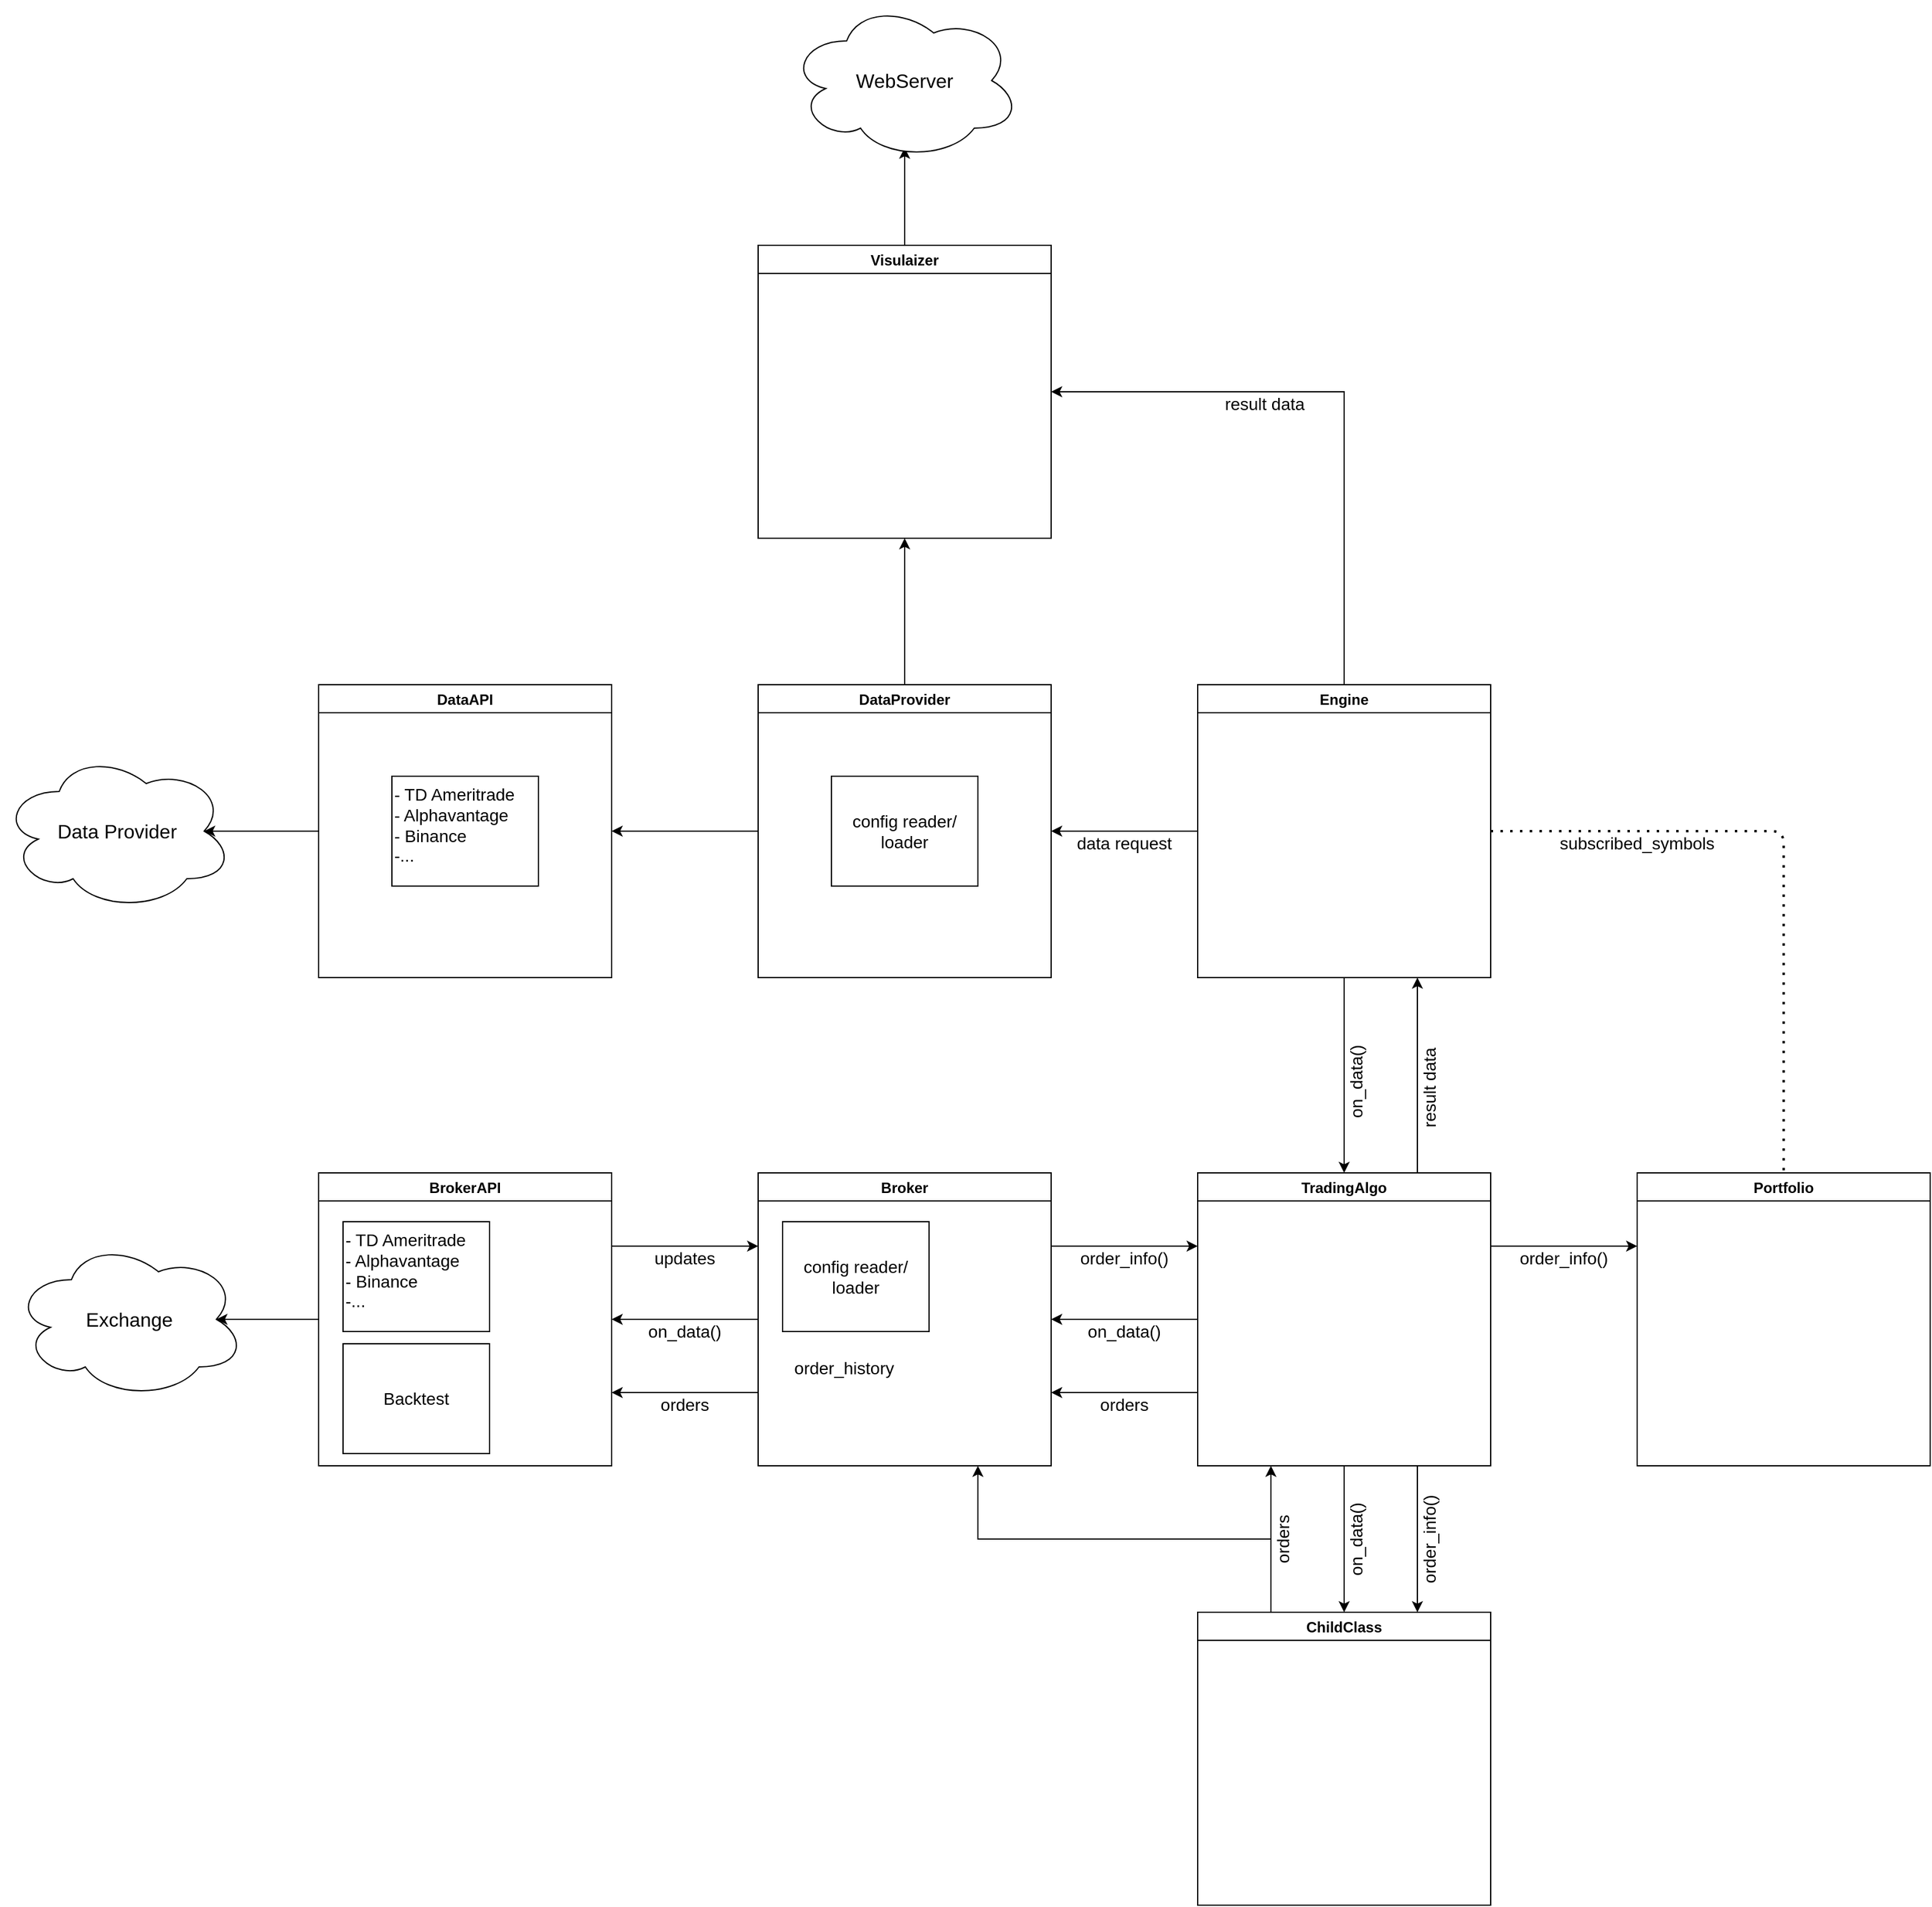 <mxfile version="13.7.9" type="embed"><diagram id="prtHgNgQTEPvFCAcTncT" name="Page-1"><mxGraphModel dx="1713" dy="2002" grid="1" gridSize="10" guides="1" tooltips="1" connect="1" arrows="1" fold="1" page="0" pageScale="1" pageWidth="827" pageHeight="1169" math="0" shadow="0"><root><mxCell id="0"/><mxCell id="1" parent="0"/><mxCell id="L98sujV47VFuHQipVB1r-14" style="edgeStyle=orthogonalEdgeStyle;rounded=0;orthogonalLoop=1;jettySize=auto;html=1;entryX=0.5;entryY=0;entryDx=0;entryDy=0;" parent="1" source="L98sujV47VFuHQipVB1r-3" target="L98sujV47VFuHQipVB1r-13" edge="1"><mxGeometry relative="1" as="geometry"/></mxCell><mxCell id="L98sujV47VFuHQipVB1r-20" style="edgeStyle=orthogonalEdgeStyle;rounded=0;orthogonalLoop=1;jettySize=auto;html=1;exitX=0;exitY=0.5;exitDx=0;exitDy=0;entryX=1;entryY=0.5;entryDx=0;entryDy=0;" parent="1" source="L98sujV47VFuHQipVB1r-3" target="L98sujV47VFuHQipVB1r-16" edge="1"><mxGeometry relative="1" as="geometry"/></mxCell><mxCell id="L98sujV47VFuHQipVB1r-23" style="edgeStyle=orthogonalEdgeStyle;rounded=0;orthogonalLoop=1;jettySize=auto;html=1;exitX=0;exitY=0.75;exitDx=0;exitDy=0;entryX=1;entryY=0.75;entryDx=0;entryDy=0;" parent="1" source="L98sujV47VFuHQipVB1r-3" target="L98sujV47VFuHQipVB1r-16" edge="1"><mxGeometry relative="1" as="geometry"/></mxCell><mxCell id="L98sujV47VFuHQipVB1r-30" style="edgeStyle=orthogonalEdgeStyle;rounded=0;orthogonalLoop=1;jettySize=auto;html=1;exitX=1;exitY=0.25;exitDx=0;exitDy=0;entryX=0;entryY=0.25;entryDx=0;entryDy=0;" parent="1" source="L98sujV47VFuHQipVB1r-3" target="L98sujV47VFuHQipVB1r-27" edge="1"><mxGeometry relative="1" as="geometry"/></mxCell><mxCell id="L98sujV47VFuHQipVB1r-75" style="edgeStyle=orthogonalEdgeStyle;rounded=0;orthogonalLoop=1;jettySize=auto;html=1;exitX=0.75;exitY=1;exitDx=0;exitDy=0;entryX=0.75;entryY=0;entryDx=0;entryDy=0;" parent="1" source="L98sujV47VFuHQipVB1r-3" target="L98sujV47VFuHQipVB1r-13" edge="1"><mxGeometry relative="1" as="geometry"/></mxCell><mxCell id="L98sujV47VFuHQipVB1r-98" style="edgeStyle=orthogonalEdgeStyle;rounded=0;orthogonalLoop=1;jettySize=auto;html=1;exitX=0.75;exitY=0;exitDx=0;exitDy=0;entryX=0.75;entryY=1;entryDx=0;entryDy=0;" parent="1" source="L98sujV47VFuHQipVB1r-3" target="L98sujV47VFuHQipVB1r-10" edge="1"><mxGeometry relative="1" as="geometry"/></mxCell><mxCell id="L98sujV47VFuHQipVB1r-3" value="TradingAlgo" style="swimlane;rounded=0;shadow=0;sketch=0;glass=0;swimlaneLine=1;" parent="1" vertex="1"><mxGeometry x="1080" y="400" width="240" height="240" as="geometry"><mxRectangle x="1080" y="400" width="100" height="23" as="alternateBounds"/></mxGeometry></mxCell><mxCell id="L98sujV47VFuHQipVB1r-11" style="edgeStyle=orthogonalEdgeStyle;rounded=0;orthogonalLoop=1;jettySize=auto;html=1;" parent="1" source="L98sujV47VFuHQipVB1r-10" target="L98sujV47VFuHQipVB1r-3" edge="1"><mxGeometry relative="1" as="geometry"/></mxCell><mxCell id="L98sujV47VFuHQipVB1r-81" style="edgeStyle=orthogonalEdgeStyle;rounded=0;orthogonalLoop=1;jettySize=auto;html=1;entryX=1;entryY=0.5;entryDx=0;entryDy=0;" parent="1" source="L98sujV47VFuHQipVB1r-10" target="L98sujV47VFuHQipVB1r-80" edge="1"><mxGeometry relative="1" as="geometry"/></mxCell><mxCell id="LUssbgTBf7OsaTmx9kJw-4" style="edgeStyle=orthogonalEdgeStyle;rounded=0;orthogonalLoop=1;jettySize=auto;html=1;exitX=0.5;exitY=0;exitDx=0;exitDy=0;entryX=1;entryY=0.5;entryDx=0;entryDy=0;" parent="1" source="L98sujV47VFuHQipVB1r-10" target="LUssbgTBf7OsaTmx9kJw-1" edge="1"><mxGeometry relative="1" as="geometry"/></mxCell><mxCell id="L98sujV47VFuHQipVB1r-10" value="Engine" style="swimlane;rounded=0;shadow=0;sketch=0;glass=0;swimlaneLine=1;" parent="1" vertex="1"><mxGeometry x="1080" width="240" height="240" as="geometry"><mxRectangle x="1080" y="400" width="100" height="23" as="alternateBounds"/></mxGeometry></mxCell><mxCell id="L98sujV47VFuHQipVB1r-22" style="edgeStyle=orthogonalEdgeStyle;rounded=0;orthogonalLoop=1;jettySize=auto;html=1;exitX=0.25;exitY=0;exitDx=0;exitDy=0;entryX=0.25;entryY=1;entryDx=0;entryDy=0;" parent="1" source="L98sujV47VFuHQipVB1r-13" target="L98sujV47VFuHQipVB1r-3" edge="1"><mxGeometry relative="1" as="geometry"/></mxCell><mxCell id="L98sujV47VFuHQipVB1r-13" value="ChildClass" style="swimlane;rounded=0;shadow=0;sketch=0;glass=0;swimlaneLine=1;" parent="1" vertex="1"><mxGeometry x="1080" y="760" width="240" height="240" as="geometry"><mxRectangle x="1080" y="400" width="100" height="23" as="alternateBounds"/></mxGeometry></mxCell><mxCell id="L98sujV47VFuHQipVB1r-29" style="edgeStyle=orthogonalEdgeStyle;rounded=0;orthogonalLoop=1;jettySize=auto;html=1;exitX=1;exitY=0.25;exitDx=0;exitDy=0;entryX=0;entryY=0.25;entryDx=0;entryDy=0;" parent="1" source="L98sujV47VFuHQipVB1r-16" target="L98sujV47VFuHQipVB1r-3" edge="1"><mxGeometry relative="1" as="geometry"/></mxCell><mxCell id="L98sujV47VFuHQipVB1r-40" style="edgeStyle=orthogonalEdgeStyle;rounded=0;orthogonalLoop=1;jettySize=auto;html=1;exitX=0;exitY=0.75;exitDx=0;exitDy=0;entryX=1;entryY=0.75;entryDx=0;entryDy=0;" parent="1" source="L98sujV47VFuHQipVB1r-16" target="L98sujV47VFuHQipVB1r-35" edge="1"><mxGeometry relative="1" as="geometry"/></mxCell><mxCell id="L98sujV47VFuHQipVB1r-86" style="edgeStyle=orthogonalEdgeStyle;rounded=0;orthogonalLoop=1;jettySize=auto;html=1;exitX=0;exitY=0.5;exitDx=0;exitDy=0;entryX=1;entryY=0.5;entryDx=0;entryDy=0;" parent="1" source="L98sujV47VFuHQipVB1r-16" target="L98sujV47VFuHQipVB1r-35" edge="1"><mxGeometry relative="1" as="geometry"/></mxCell><mxCell id="L98sujV47VFuHQipVB1r-16" value="Broker" style="swimlane;rounded=0;shadow=0;sketch=0;glass=0;swimlaneLine=1;" parent="1" vertex="1"><mxGeometry x="720" y="400" width="240" height="240" as="geometry"><mxRectangle x="1080" y="400" width="100" height="23" as="alternateBounds"/></mxGeometry></mxCell><mxCell id="L98sujV47VFuHQipVB1r-85" value="&lt;font style=&quot;font-size: 14px&quot;&gt;config reader/&lt;br&gt;loader&lt;/font&gt;" style="rounded=0;whiteSpace=wrap;html=1;shadow=0;glass=0;comic=0;sketch=0;fillColor=none;align=center;verticalAlign=middle;" parent="L98sujV47VFuHQipVB1r-16" vertex="1"><mxGeometry x="20" y="40" width="120" height="90" as="geometry"/></mxCell><mxCell id="L98sujV47VFuHQipVB1r-94" value="&lt;span style=&quot;font-size: 14px&quot;&gt;order_history&lt;/span&gt;" style="text;html=1;align=center;verticalAlign=middle;resizable=0;points=[];autosize=1;" parent="L98sujV47VFuHQipVB1r-16" vertex="1"><mxGeometry x="20" y="150" width="100" height="20" as="geometry"/></mxCell><mxCell id="L98sujV47VFuHQipVB1r-19" value="&lt;span style=&quot;font-size: 14px&quot;&gt;on_data()&lt;/span&gt;" style="text;html=1;strokeColor=none;fillColor=none;align=center;verticalAlign=middle;whiteSpace=wrap;rounded=0;shadow=0;glass=0;sketch=0;rotation=-90;" parent="1" vertex="1"><mxGeometry x="1190" y="690" width="40" height="20" as="geometry"/></mxCell><mxCell id="L98sujV47VFuHQipVB1r-21" value="&lt;span style=&quot;font-size: 14px&quot;&gt;on_data()&lt;/span&gt;" style="text;html=1;strokeColor=none;fillColor=none;align=center;verticalAlign=middle;whiteSpace=wrap;rounded=0;shadow=0;glass=0;sketch=0;" parent="1" vertex="1"><mxGeometry x="1000" y="520" width="40" height="20" as="geometry"/></mxCell><mxCell id="L98sujV47VFuHQipVB1r-101" style="edgeStyle=orthogonalEdgeStyle;rounded=0;orthogonalLoop=1;jettySize=auto;html=1;entryX=0.75;entryY=1;entryDx=0;entryDy=0;" parent="1" source="L98sujV47VFuHQipVB1r-24" target="L98sujV47VFuHQipVB1r-16" edge="1"><mxGeometry relative="1" as="geometry"/></mxCell><mxCell id="L98sujV47VFuHQipVB1r-24" value="&lt;span style=&quot;font-size: 14px&quot;&gt;orders&lt;/span&gt;" style="text;html=1;strokeColor=none;fillColor=none;align=center;verticalAlign=middle;whiteSpace=wrap;rounded=0;shadow=0;glass=0;sketch=0;rotation=-90;" parent="1" vertex="1"><mxGeometry x="1130" y="690" width="40" height="20" as="geometry"/></mxCell><mxCell id="L98sujV47VFuHQipVB1r-25" value="&lt;span style=&quot;font-size: 14px&quot;&gt;orders&lt;/span&gt;" style="text;html=1;strokeColor=none;fillColor=none;align=center;verticalAlign=middle;whiteSpace=wrap;rounded=0;shadow=0;glass=0;sketch=0;" parent="1" vertex="1"><mxGeometry x="1000" y="580" width="40" height="20" as="geometry"/></mxCell><mxCell id="L98sujV47VFuHQipVB1r-27" value="Portfolio" style="swimlane;rounded=0;shadow=0;sketch=0;glass=0;swimlaneLine=1;" parent="1" vertex="1"><mxGeometry x="1440" y="400" width="240" height="240" as="geometry"><mxRectangle x="1080" y="400" width="100" height="23" as="alternateBounds"/></mxGeometry></mxCell><mxCell id="L98sujV47VFuHQipVB1r-31" value="&lt;span style=&quot;font-size: 14px&quot;&gt;order_info()&lt;/span&gt;" style="text;html=1;strokeColor=none;fillColor=none;align=center;verticalAlign=middle;whiteSpace=wrap;rounded=0;shadow=0;glass=0;sketch=0;" parent="1" vertex="1"><mxGeometry x="980" y="460" width="80" height="20" as="geometry"/></mxCell><mxCell id="L98sujV47VFuHQipVB1r-38" style="edgeStyle=orthogonalEdgeStyle;rounded=0;orthogonalLoop=1;jettySize=auto;html=1;exitX=1;exitY=0.25;exitDx=0;exitDy=0;entryX=0;entryY=0.25;entryDx=0;entryDy=0;" parent="1" source="L98sujV47VFuHQipVB1r-35" target="L98sujV47VFuHQipVB1r-16" edge="1"><mxGeometry relative="1" as="geometry"/></mxCell><mxCell id="L98sujV47VFuHQipVB1r-43" style="edgeStyle=orthogonalEdgeStyle;rounded=0;orthogonalLoop=1;jettySize=auto;html=1;exitX=0;exitY=0.5;exitDx=0;exitDy=0;entryX=0.875;entryY=0.5;entryDx=0;entryDy=0;entryPerimeter=0;" parent="1" source="L98sujV47VFuHQipVB1r-35" target="L98sujV47VFuHQipVB1r-42" edge="1"><mxGeometry relative="1" as="geometry"/></mxCell><mxCell id="L98sujV47VFuHQipVB1r-35" value="BrokerAPI" style="swimlane;rounded=0;shadow=0;sketch=0;glass=0;swimlaneLine=1;" parent="1" vertex="1"><mxGeometry x="360" y="400" width="240" height="240" as="geometry"><mxRectangle x="360" y="400" width="100" height="23" as="alternateBounds"/></mxGeometry></mxCell><mxCell id="L98sujV47VFuHQipVB1r-61" value="&lt;font style=&quot;font-size: 14px&quot;&gt;- TD Ameritrade&lt;br&gt;- Alphavantage&lt;br&gt;- Binance&lt;br&gt;-...&lt;/font&gt;" style="rounded=0;whiteSpace=wrap;html=1;shadow=0;glass=0;comic=0;sketch=0;fillColor=none;align=left;verticalAlign=top;" parent="L98sujV47VFuHQipVB1r-35" vertex="1"><mxGeometry x="20" y="40" width="120" height="90" as="geometry"/></mxCell><mxCell id="L98sujV47VFuHQipVB1r-84" value="&lt;span style=&quot;font-size: 14px&quot;&gt;Backtest&lt;/span&gt;" style="rounded=0;whiteSpace=wrap;html=1;shadow=0;glass=0;comic=0;sketch=0;fillColor=none;align=center;verticalAlign=middle;" parent="L98sujV47VFuHQipVB1r-35" vertex="1"><mxGeometry x="20" y="140" width="120" height="90" as="geometry"/></mxCell><mxCell id="L98sujV47VFuHQipVB1r-39" value="&lt;span style=&quot;font-size: 14px&quot;&gt;updates&lt;/span&gt;" style="text;html=1;strokeColor=none;fillColor=none;align=center;verticalAlign=middle;whiteSpace=wrap;rounded=0;shadow=0;glass=0;sketch=0;" parent="1" vertex="1"><mxGeometry x="640" y="460" width="40" height="20" as="geometry"/></mxCell><mxCell id="L98sujV47VFuHQipVB1r-41" value="&lt;span style=&quot;font-size: 14px&quot;&gt;orders&lt;/span&gt;" style="text;html=1;strokeColor=none;fillColor=none;align=center;verticalAlign=middle;whiteSpace=wrap;rounded=0;shadow=0;glass=0;sketch=0;" parent="1" vertex="1"><mxGeometry x="640" y="580" width="40" height="20" as="geometry"/></mxCell><mxCell id="L98sujV47VFuHQipVB1r-42" value="Exchange" style="ellipse;shape=cloud;whiteSpace=wrap;html=1;rounded=0;shadow=0;glass=0;sketch=0;fontSize=16;" parent="1" vertex="1"><mxGeometry x="110" y="455" width="190" height="130" as="geometry"/></mxCell><mxCell id="L98sujV47VFuHQipVB1r-73" value="" style="endArrow=none;dashed=1;html=1;dashPattern=1 3;strokeWidth=2;entryX=0.5;entryY=0;entryDx=0;entryDy=0;exitX=1;exitY=0.5;exitDx=0;exitDy=0;" parent="1" source="L98sujV47VFuHQipVB1r-10" target="L98sujV47VFuHQipVB1r-27" edge="1"><mxGeometry width="50" height="50" relative="1" as="geometry"><mxPoint x="1250" y="270" as="sourcePoint"/><mxPoint x="1400" y="290" as="targetPoint"/><Array as="points"><mxPoint x="1560" y="120"/></Array></mxGeometry></mxCell><mxCell id="L98sujV47VFuHQipVB1r-74" value="&lt;font style=&quot;font-size: 14px&quot;&gt;subscribed_symbols&lt;/font&gt;" style="text;html=1;strokeColor=none;fillColor=none;align=center;verticalAlign=middle;whiteSpace=wrap;rounded=0;shadow=0;glass=0;comic=0;sketch=0;" parent="1" vertex="1"><mxGeometry x="1360" y="120" width="160" height="20" as="geometry"/></mxCell><mxCell id="L98sujV47VFuHQipVB1r-76" value="&lt;span style=&quot;font-size: 14px&quot;&gt;order_info()&lt;/span&gt;" style="text;html=1;strokeColor=none;fillColor=none;align=center;verticalAlign=middle;whiteSpace=wrap;rounded=0;shadow=0;glass=0;sketch=0;rotation=-90;" parent="1" vertex="1"><mxGeometry x="1230" y="690" width="80" height="20" as="geometry"/></mxCell><mxCell id="L98sujV47VFuHQipVB1r-78" value="&lt;span style=&quot;font-size: 14px&quot;&gt;order_info()&lt;/span&gt;" style="text;html=1;strokeColor=none;fillColor=none;align=center;verticalAlign=middle;whiteSpace=wrap;rounded=0;shadow=0;glass=0;sketch=0;" parent="1" vertex="1"><mxGeometry x="1340" y="460" width="80" height="20" as="geometry"/></mxCell><mxCell id="L98sujV47VFuHQipVB1r-79" value="&lt;span style=&quot;font-size: 14px&quot;&gt;on_data()&lt;/span&gt;" style="text;html=1;strokeColor=none;fillColor=none;align=center;verticalAlign=middle;whiteSpace=wrap;rounded=0;shadow=0;glass=0;sketch=0;rotation=-90;" parent="1" vertex="1"><mxGeometry x="1175" y="315" width="70" height="20" as="geometry"/></mxCell><mxCell id="L98sujV47VFuHQipVB1r-91" style="edgeStyle=orthogonalEdgeStyle;rounded=0;orthogonalLoop=1;jettySize=auto;html=1;exitX=0;exitY=0.5;exitDx=0;exitDy=0;entryX=1;entryY=0.5;entryDx=0;entryDy=0;" parent="1" source="L98sujV47VFuHQipVB1r-80" target="L98sujV47VFuHQipVB1r-89" edge="1"><mxGeometry relative="1" as="geometry"/></mxCell><mxCell id="LUssbgTBf7OsaTmx9kJw-3" style="edgeStyle=orthogonalEdgeStyle;rounded=0;orthogonalLoop=1;jettySize=auto;html=1;exitX=0.5;exitY=0;exitDx=0;exitDy=0;entryX=0.5;entryY=1;entryDx=0;entryDy=0;" parent="1" source="L98sujV47VFuHQipVB1r-80" target="LUssbgTBf7OsaTmx9kJw-1" edge="1"><mxGeometry relative="1" as="geometry"/></mxCell><mxCell id="L98sujV47VFuHQipVB1r-80" value="DataProvider" style="swimlane;rounded=0;shadow=0;sketch=0;glass=0;swimlaneLine=1;" parent="1" vertex="1"><mxGeometry x="720" width="240" height="240" as="geometry"><mxRectangle x="1080" y="400" width="100" height="23" as="alternateBounds"/></mxGeometry></mxCell><mxCell id="L98sujV47VFuHQipVB1r-92" value="&lt;font style=&quot;font-size: 14px&quot;&gt;config reader/&lt;br&gt;loader&lt;/font&gt;" style="rounded=0;whiteSpace=wrap;html=1;shadow=0;glass=0;comic=0;sketch=0;fillColor=none;align=center;verticalAlign=middle;" parent="L98sujV47VFuHQipVB1r-80" vertex="1"><mxGeometry x="60" y="75" width="120" height="90" as="geometry"/></mxCell><mxCell id="L98sujV47VFuHQipVB1r-83" value="&lt;span style=&quot;font-size: 14px&quot;&gt;data request&lt;/span&gt;" style="text;html=1;strokeColor=none;fillColor=none;align=center;verticalAlign=middle;whiteSpace=wrap;rounded=0;shadow=0;glass=0;sketch=0;" parent="1" vertex="1"><mxGeometry x="970" y="120" width="100" height="20" as="geometry"/></mxCell><mxCell id="L98sujV47VFuHQipVB1r-87" value="&lt;span style=&quot;font-size: 14px&quot;&gt;on_data()&lt;/span&gt;" style="text;html=1;strokeColor=none;fillColor=none;align=center;verticalAlign=middle;whiteSpace=wrap;rounded=0;shadow=0;glass=0;sketch=0;" parent="1" vertex="1"><mxGeometry x="640" y="520" width="40" height="20" as="geometry"/></mxCell><mxCell id="L98sujV47VFuHQipVB1r-88" value="Data Provider" style="ellipse;shape=cloud;whiteSpace=wrap;html=1;rounded=0;shadow=0;glass=0;sketch=0;fontSize=16;" parent="1" vertex="1"><mxGeometry x="100" y="55" width="190" height="130" as="geometry"/></mxCell><mxCell id="L98sujV47VFuHQipVB1r-90" style="edgeStyle=orthogonalEdgeStyle;rounded=0;orthogonalLoop=1;jettySize=auto;html=1;entryX=0.875;entryY=0.5;entryDx=0;entryDy=0;entryPerimeter=0;" parent="1" source="L98sujV47VFuHQipVB1r-89" target="L98sujV47VFuHQipVB1r-88" edge="1"><mxGeometry relative="1" as="geometry"/></mxCell><mxCell id="L98sujV47VFuHQipVB1r-89" value="DataAPI" style="swimlane;rounded=0;shadow=0;sketch=0;glass=0;swimlaneLine=1;" parent="1" vertex="1"><mxGeometry x="360" width="240" height="240" as="geometry"><mxRectangle x="1080" y="400" width="100" height="23" as="alternateBounds"/></mxGeometry></mxCell><mxCell id="L98sujV47VFuHQipVB1r-93" value="&lt;font style=&quot;font-size: 14px&quot;&gt;- TD Ameritrade&lt;br&gt;- Alphavantage&lt;br&gt;- Binance&lt;br&gt;-...&lt;/font&gt;" style="rounded=0;whiteSpace=wrap;html=1;shadow=0;glass=0;comic=0;sketch=0;fillColor=none;align=left;verticalAlign=top;" parent="L98sujV47VFuHQipVB1r-89" vertex="1"><mxGeometry x="60" y="75" width="120" height="90" as="geometry"/></mxCell><mxCell id="L98sujV47VFuHQipVB1r-99" value="&lt;span style=&quot;font-size: 14px&quot;&gt;result data&lt;/span&gt;" style="text;html=1;strokeColor=none;fillColor=none;align=center;verticalAlign=middle;whiteSpace=wrap;rounded=0;shadow=0;glass=0;sketch=0;rotation=-90;" parent="1" vertex="1"><mxGeometry x="1205" y="320" width="130" height="20" as="geometry"/></mxCell><mxCell id="LUssbgTBf7OsaTmx9kJw-8" style="edgeStyle=orthogonalEdgeStyle;rounded=0;orthogonalLoop=1;jettySize=auto;html=1;exitX=0.5;exitY=0;exitDx=0;exitDy=0;" parent="1" source="LUssbgTBf7OsaTmx9kJw-1" edge="1"><mxGeometry relative="1" as="geometry"><mxPoint x="840" y="-440" as="targetPoint"/></mxGeometry></mxCell><mxCell id="LUssbgTBf7OsaTmx9kJw-1" value="Visulaizer" style="swimlane;rounded=0;shadow=0;sketch=0;glass=0;swimlaneLine=1;" parent="1" vertex="1"><mxGeometry x="720" y="-360" width="240" height="240" as="geometry"><mxRectangle x="1080" y="400" width="100" height="23" as="alternateBounds"/></mxGeometry></mxCell><mxCell id="LUssbgTBf7OsaTmx9kJw-5" value="WebServer" style="ellipse;shape=cloud;whiteSpace=wrap;html=1;rounded=0;shadow=0;glass=0;sketch=0;fontSize=16;" parent="1" vertex="1"><mxGeometry x="745" y="-560" width="190" height="130" as="geometry"/></mxCell><mxCell id="LUssbgTBf7OsaTmx9kJw-9" value="&lt;span style=&quot;font-size: 14px&quot;&gt;result data&lt;/span&gt;" style="text;html=1;strokeColor=none;fillColor=none;align=center;verticalAlign=middle;whiteSpace=wrap;rounded=0;shadow=0;glass=0;sketch=0;rotation=0;" parent="1" vertex="1"><mxGeometry x="1070" y="-240" width="130" height="20" as="geometry"/></mxCell></root></mxGraphModel></diagram></mxfile>